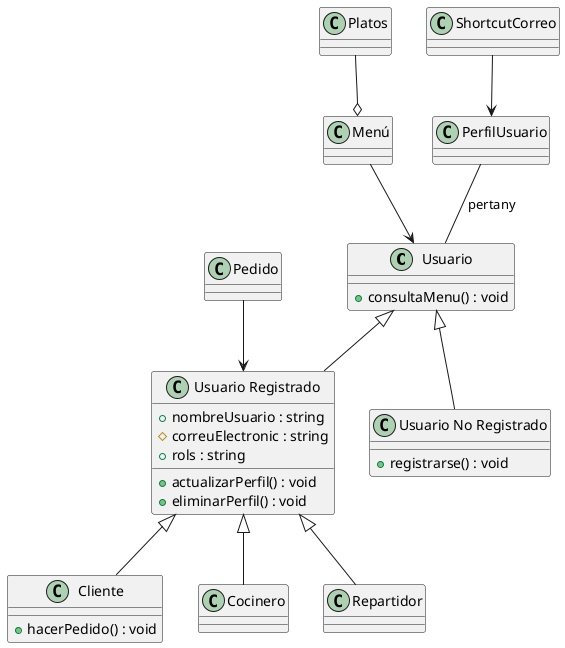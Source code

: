 @startuml
class Usuario 
{
   +consultaMenu() : void
}
class "Usuario Registrado" as UsuarioRegistrado
{
   +nombreUsuario : string
   #correuElectronic : string
   +rols : string
   +actualizarPerfil() : void
   +eliminarPerfil() : void
   
}
class "Usuario No Registrado" as UsuarioNoRegistrado
{
   +registrarse() : void
}
class Cliente
{
   +hacerPedido() : void
}
class Cocinero
class Repartidor
class Pedido
class Menú
class ShortcutCorreo
class PerfilUsuario
class Platos

Usuario <|-- UsuarioRegistrado
Usuario <|-- UsuarioNoRegistrado
UsuarioRegistrado <|-- Cliente
UsuarioRegistrado <|-- Cocinero
UsuarioRegistrado <|-- Repartidor
Pedido --> UsuarioRegistrado
Menú --> Usuario
PerfilUsuario -- Usuario : pertany
Platos --o Menú
ShortcutCorreo --> PerfilUsuario


@enduml
